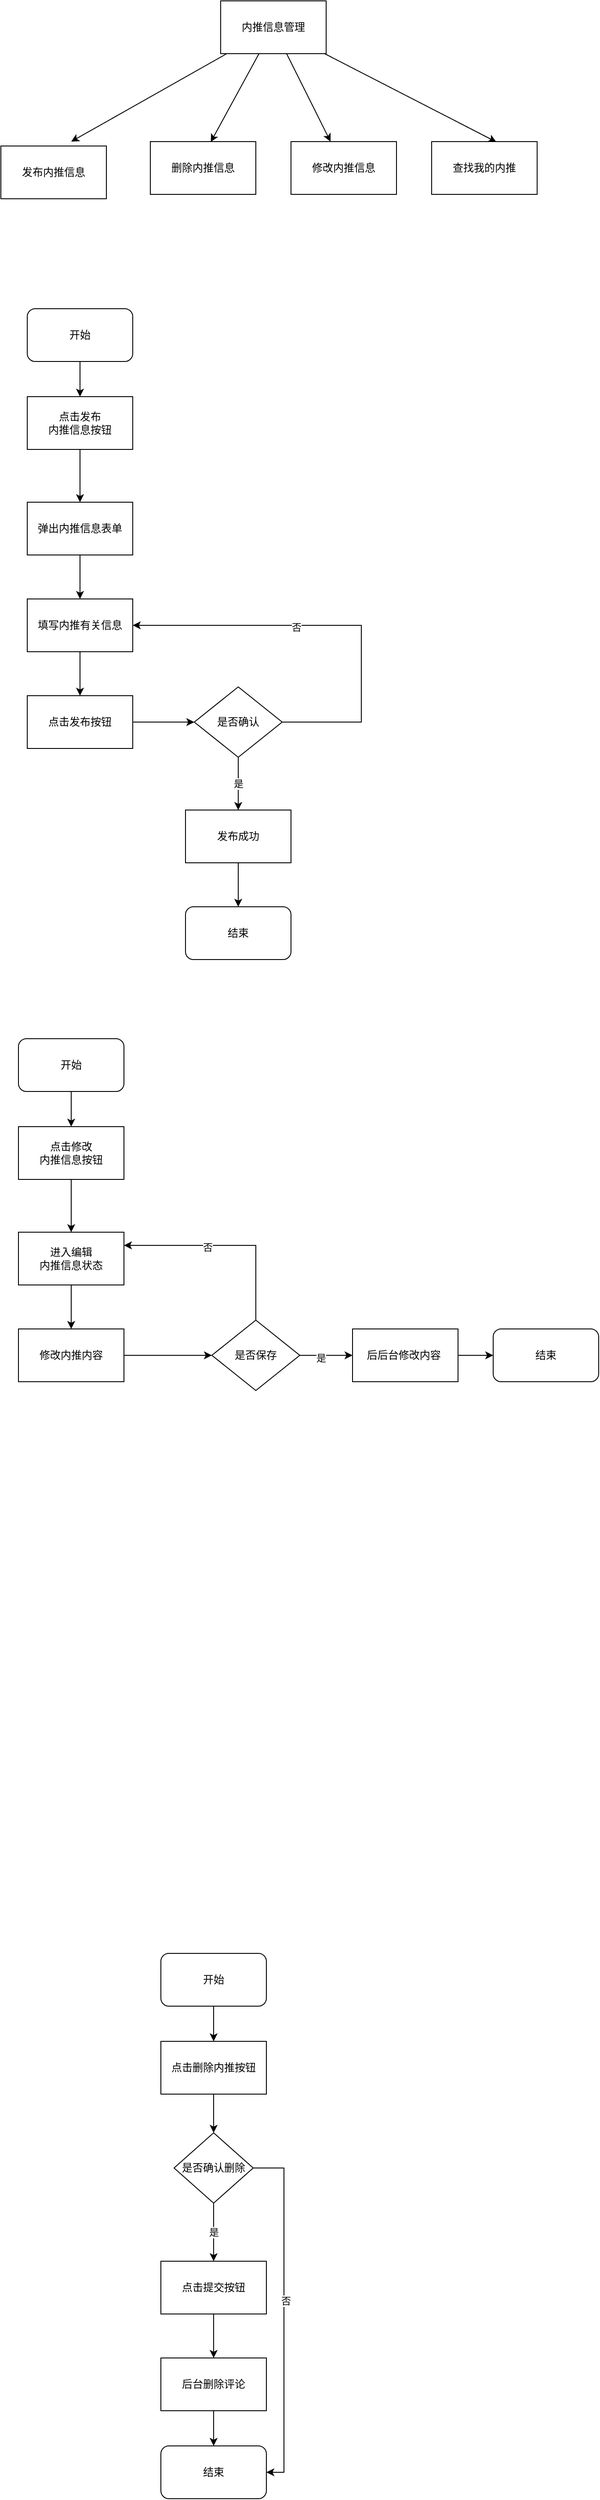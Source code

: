 <mxfile version="14.5.8" type="github">
  <diagram id="1z1bMqlTyCfu2YRDqujE" name="第 1 页">
    <mxGraphModel dx="1504" dy="645" grid="1" gridSize="10" guides="1" tooltips="1" connect="1" arrows="1" fold="1" page="1" pageScale="1" pageWidth="827" pageHeight="1169" math="0" shadow="0">
      <root>
        <mxCell id="0" />
        <mxCell id="1" parent="0" />
        <mxCell id="iBpTE1zQuPHTZ5OQuAOW-15" style="rounded=0;orthogonalLoop=1;jettySize=auto;html=1;" edge="1" parent="1" source="iBpTE1zQuPHTZ5OQuAOW-9">
          <mxGeometry relative="1" as="geometry">
            <mxPoint x="170" y="570" as="targetPoint" />
          </mxGeometry>
        </mxCell>
        <mxCell id="iBpTE1zQuPHTZ5OQuAOW-17" style="edgeStyle=none;rounded=0;orthogonalLoop=1;jettySize=auto;html=1;" edge="1" parent="1" source="iBpTE1zQuPHTZ5OQuAOW-9" target="iBpTE1zQuPHTZ5OQuAOW-12">
          <mxGeometry relative="1" as="geometry" />
        </mxCell>
        <mxCell id="iBpTE1zQuPHTZ5OQuAOW-18" style="edgeStyle=none;rounded=0;orthogonalLoop=1;jettySize=auto;html=1;entryX=0.613;entryY=0.007;entryDx=0;entryDy=0;entryPerimeter=0;" edge="1" parent="1" source="iBpTE1zQuPHTZ5OQuAOW-9" target="iBpTE1zQuPHTZ5OQuAOW-13">
          <mxGeometry relative="1" as="geometry" />
        </mxCell>
        <mxCell id="iBpTE1zQuPHTZ5OQuAOW-19" style="edgeStyle=none;rounded=0;orthogonalLoop=1;jettySize=auto;html=1;entryX=0.573;entryY=0.007;entryDx=0;entryDy=0;entryPerimeter=0;" edge="1" parent="1" source="iBpTE1zQuPHTZ5OQuAOW-9" target="iBpTE1zQuPHTZ5OQuAOW-10">
          <mxGeometry relative="1" as="geometry" />
        </mxCell>
        <mxCell id="iBpTE1zQuPHTZ5OQuAOW-9" value="&lt;span&gt;内推信息管理&lt;/span&gt;" style="rounded=0;whiteSpace=wrap;html=1;" vertex="1" parent="1">
          <mxGeometry x="340" y="410" width="120" height="60" as="geometry" />
        </mxCell>
        <mxCell id="iBpTE1zQuPHTZ5OQuAOW-10" value="删除内推信息" style="rounded=0;whiteSpace=wrap;html=1;" vertex="1" parent="1">
          <mxGeometry x="260" y="570" width="120" height="60" as="geometry" />
        </mxCell>
        <mxCell id="iBpTE1zQuPHTZ5OQuAOW-11" value="发布内推信息" style="rounded=0;whiteSpace=wrap;html=1;" vertex="1" parent="1">
          <mxGeometry x="90" y="575" width="120" height="60" as="geometry" />
        </mxCell>
        <mxCell id="iBpTE1zQuPHTZ5OQuAOW-12" value="修改内推信息" style="rounded=0;whiteSpace=wrap;html=1;" vertex="1" parent="1">
          <mxGeometry x="420" y="570" width="120" height="60" as="geometry" />
        </mxCell>
        <mxCell id="iBpTE1zQuPHTZ5OQuAOW-13" value="&lt;span&gt;查找我的内推&lt;/span&gt;" style="whiteSpace=wrap;html=1;rounded=0;" vertex="1" parent="1">
          <mxGeometry x="580" y="570" width="120" height="60" as="geometry" />
        </mxCell>
        <mxCell id="iBpTE1zQuPHTZ5OQuAOW-20" style="edgeStyle=orthogonalEdgeStyle;rounded=0;orthogonalLoop=1;jettySize=auto;html=1;entryX=0.5;entryY=0;entryDx=0;entryDy=0;" edge="1" parent="1" source="iBpTE1zQuPHTZ5OQuAOW-21" target="iBpTE1zQuPHTZ5OQuAOW-23">
          <mxGeometry relative="1" as="geometry">
            <mxPoint x="180" y="880" as="targetPoint" />
          </mxGeometry>
        </mxCell>
        <mxCell id="iBpTE1zQuPHTZ5OQuAOW-21" value="开始" style="rounded=1;whiteSpace=wrap;html=1;" vertex="1" parent="1">
          <mxGeometry x="120" y="760" width="120" height="60" as="geometry" />
        </mxCell>
        <mxCell id="iBpTE1zQuPHTZ5OQuAOW-22" value="" style="edgeStyle=orthogonalEdgeStyle;rounded=0;orthogonalLoop=1;jettySize=auto;html=1;" edge="1" parent="1" source="iBpTE1zQuPHTZ5OQuAOW-23" target="iBpTE1zQuPHTZ5OQuAOW-25">
          <mxGeometry relative="1" as="geometry" />
        </mxCell>
        <mxCell id="iBpTE1zQuPHTZ5OQuAOW-23" value="点击发布&lt;br&gt;内推信息按钮" style="rounded=0;whiteSpace=wrap;html=1;" vertex="1" parent="1">
          <mxGeometry x="120" y="860" width="120" height="60" as="geometry" />
        </mxCell>
        <mxCell id="iBpTE1zQuPHTZ5OQuAOW-24" value="" style="edgeStyle=orthogonalEdgeStyle;rounded=0;orthogonalLoop=1;jettySize=auto;html=1;" edge="1" parent="1" source="iBpTE1zQuPHTZ5OQuAOW-25" target="iBpTE1zQuPHTZ5OQuAOW-27">
          <mxGeometry relative="1" as="geometry" />
        </mxCell>
        <mxCell id="iBpTE1zQuPHTZ5OQuAOW-25" value="弹出内推信息表单" style="whiteSpace=wrap;html=1;rounded=0;" vertex="1" parent="1">
          <mxGeometry x="120" y="980" width="120" height="60" as="geometry" />
        </mxCell>
        <mxCell id="iBpTE1zQuPHTZ5OQuAOW-26" style="edgeStyle=orthogonalEdgeStyle;rounded=0;orthogonalLoop=1;jettySize=auto;html=1;entryX=0;entryY=0.5;entryDx=0;entryDy=0;exitX=1;exitY=0.5;exitDx=0;exitDy=0;" edge="1" parent="1" source="iBpTE1zQuPHTZ5OQuAOW-41" target="iBpTE1zQuPHTZ5OQuAOW-32">
          <mxGeometry relative="1" as="geometry" />
        </mxCell>
        <mxCell id="iBpTE1zQuPHTZ5OQuAOW-42" value="" style="edgeStyle=none;rounded=0;orthogonalLoop=1;jettySize=auto;html=1;" edge="1" parent="1" source="iBpTE1zQuPHTZ5OQuAOW-27" target="iBpTE1zQuPHTZ5OQuAOW-41">
          <mxGeometry relative="1" as="geometry" />
        </mxCell>
        <mxCell id="iBpTE1zQuPHTZ5OQuAOW-27" value="填写内推有关信息" style="whiteSpace=wrap;html=1;rounded=0;" vertex="1" parent="1">
          <mxGeometry x="120" y="1090" width="120" height="60" as="geometry" />
        </mxCell>
        <mxCell id="iBpTE1zQuPHTZ5OQuAOW-28" style="edgeStyle=orthogonalEdgeStyle;rounded=0;orthogonalLoop=1;jettySize=auto;html=1;entryX=1;entryY=0.5;entryDx=0;entryDy=0;" edge="1" parent="1" source="iBpTE1zQuPHTZ5OQuAOW-32" target="iBpTE1zQuPHTZ5OQuAOW-27">
          <mxGeometry relative="1" as="geometry">
            <Array as="points">
              <mxPoint x="500" y="1230" />
              <mxPoint x="500" y="1120" />
            </Array>
            <mxPoint x="280" y="1070" as="targetPoint" />
          </mxGeometry>
        </mxCell>
        <mxCell id="iBpTE1zQuPHTZ5OQuAOW-29" value="否" style="edgeLabel;html=1;align=center;verticalAlign=middle;resizable=0;points=[];" vertex="1" connectable="0" parent="iBpTE1zQuPHTZ5OQuAOW-28">
          <mxGeometry x="0.192" y="2" relative="1" as="geometry">
            <mxPoint as="offset" />
          </mxGeometry>
        </mxCell>
        <mxCell id="iBpTE1zQuPHTZ5OQuAOW-45" value="是" style="edgeStyle=none;rounded=0;orthogonalLoop=1;jettySize=auto;html=1;entryX=0.5;entryY=0;entryDx=0;entryDy=0;" edge="1" parent="1" source="iBpTE1zQuPHTZ5OQuAOW-32" target="iBpTE1zQuPHTZ5OQuAOW-39">
          <mxGeometry relative="1" as="geometry" />
        </mxCell>
        <mxCell id="iBpTE1zQuPHTZ5OQuAOW-32" value="是否确认" style="rhombus;whiteSpace=wrap;html=1;rounded=0;" vertex="1" parent="1">
          <mxGeometry x="310" y="1190" width="100" height="80" as="geometry" />
        </mxCell>
        <mxCell id="iBpTE1zQuPHTZ5OQuAOW-38" style="edgeStyle=orthogonalEdgeStyle;rounded=0;orthogonalLoop=1;jettySize=auto;html=1;entryX=0.5;entryY=0;entryDx=0;entryDy=0;" edge="1" parent="1" source="iBpTE1zQuPHTZ5OQuAOW-39" target="iBpTE1zQuPHTZ5OQuAOW-40">
          <mxGeometry relative="1" as="geometry" />
        </mxCell>
        <mxCell id="iBpTE1zQuPHTZ5OQuAOW-39" value="发布成功" style="whiteSpace=wrap;html=1;rounded=0;" vertex="1" parent="1">
          <mxGeometry x="300" y="1330" width="120" height="60" as="geometry" />
        </mxCell>
        <mxCell id="iBpTE1zQuPHTZ5OQuAOW-40" value="结束" style="rounded=1;whiteSpace=wrap;html=1;" vertex="1" parent="1">
          <mxGeometry x="300" y="1440" width="120" height="60" as="geometry" />
        </mxCell>
        <mxCell id="iBpTE1zQuPHTZ5OQuAOW-41" value="点击发布按钮" style="whiteSpace=wrap;html=1;rounded=0;" vertex="1" parent="1">
          <mxGeometry x="120" y="1200" width="120" height="60" as="geometry" />
        </mxCell>
        <mxCell id="iBpTE1zQuPHTZ5OQuAOW-47" style="edgeStyle=orthogonalEdgeStyle;rounded=0;orthogonalLoop=1;jettySize=auto;html=1;entryX=0.5;entryY=0;entryDx=0;entryDy=0;" edge="1" parent="1" source="iBpTE1zQuPHTZ5OQuAOW-48" target="iBpTE1zQuPHTZ5OQuAOW-50">
          <mxGeometry relative="1" as="geometry">
            <mxPoint x="170" y="1710" as="targetPoint" />
          </mxGeometry>
        </mxCell>
        <mxCell id="iBpTE1zQuPHTZ5OQuAOW-48" value="开始" style="rounded=1;whiteSpace=wrap;html=1;" vertex="1" parent="1">
          <mxGeometry x="110" y="1590" width="120" height="60" as="geometry" />
        </mxCell>
        <mxCell id="iBpTE1zQuPHTZ5OQuAOW-49" value="" style="edgeStyle=orthogonalEdgeStyle;rounded=0;orthogonalLoop=1;jettySize=auto;html=1;" edge="1" parent="1" source="iBpTE1zQuPHTZ5OQuAOW-50" target="iBpTE1zQuPHTZ5OQuAOW-52">
          <mxGeometry relative="1" as="geometry" />
        </mxCell>
        <mxCell id="iBpTE1zQuPHTZ5OQuAOW-50" value="&lt;span&gt;点击修改&lt;br&gt;内推信息按钮&lt;/span&gt;" style="rounded=0;whiteSpace=wrap;html=1;" vertex="1" parent="1">
          <mxGeometry x="110" y="1690" width="120" height="60" as="geometry" />
        </mxCell>
        <mxCell id="iBpTE1zQuPHTZ5OQuAOW-51" value="" style="edgeStyle=orthogonalEdgeStyle;rounded=0;orthogonalLoop=1;jettySize=auto;html=1;" edge="1" parent="1" source="iBpTE1zQuPHTZ5OQuAOW-52" target="iBpTE1zQuPHTZ5OQuAOW-54">
          <mxGeometry relative="1" as="geometry" />
        </mxCell>
        <mxCell id="iBpTE1zQuPHTZ5OQuAOW-52" value="进入编辑&lt;br&gt;内推信息状态" style="whiteSpace=wrap;html=1;rounded=0;" vertex="1" parent="1">
          <mxGeometry x="110" y="1810" width="120" height="60" as="geometry" />
        </mxCell>
        <mxCell id="iBpTE1zQuPHTZ5OQuAOW-53" value="" style="edgeStyle=orthogonalEdgeStyle;rounded=0;orthogonalLoop=1;jettySize=auto;html=1;entryX=0;entryY=0.5;entryDx=0;entryDy=0;" edge="1" parent="1" source="iBpTE1zQuPHTZ5OQuAOW-54" target="iBpTE1zQuPHTZ5OQuAOW-59">
          <mxGeometry relative="1" as="geometry">
            <mxPoint x="280.0" y="1950.0" as="targetPoint" />
          </mxGeometry>
        </mxCell>
        <mxCell id="iBpTE1zQuPHTZ5OQuAOW-54" value="修改内推内容" style="whiteSpace=wrap;html=1;rounded=0;" vertex="1" parent="1">
          <mxGeometry x="110" y="1920" width="120" height="60" as="geometry" />
        </mxCell>
        <mxCell id="iBpTE1zQuPHTZ5OQuAOW-55" style="edgeStyle=orthogonalEdgeStyle;rounded=0;orthogonalLoop=1;jettySize=auto;html=1;entryX=1;entryY=0.25;entryDx=0;entryDy=0;" edge="1" parent="1" source="iBpTE1zQuPHTZ5OQuAOW-59" target="iBpTE1zQuPHTZ5OQuAOW-52">
          <mxGeometry relative="1" as="geometry">
            <Array as="points">
              <mxPoint x="380" y="1825" />
            </Array>
          </mxGeometry>
        </mxCell>
        <mxCell id="iBpTE1zQuPHTZ5OQuAOW-56" value="否" style="edgeLabel;html=1;align=center;verticalAlign=middle;resizable=0;points=[];" vertex="1" connectable="0" parent="iBpTE1zQuPHTZ5OQuAOW-55">
          <mxGeometry x="0.192" y="2" relative="1" as="geometry">
            <mxPoint as="offset" />
          </mxGeometry>
        </mxCell>
        <mxCell id="iBpTE1zQuPHTZ5OQuAOW-57" value="" style="edgeStyle=orthogonalEdgeStyle;rounded=0;orthogonalLoop=1;jettySize=auto;html=1;" edge="1" parent="1" source="iBpTE1zQuPHTZ5OQuAOW-59" target="iBpTE1zQuPHTZ5OQuAOW-61">
          <mxGeometry relative="1" as="geometry" />
        </mxCell>
        <mxCell id="iBpTE1zQuPHTZ5OQuAOW-58" value="是" style="edgeLabel;html=1;align=center;verticalAlign=middle;resizable=0;points=[];" vertex="1" connectable="0" parent="iBpTE1zQuPHTZ5OQuAOW-57">
          <mxGeometry x="-0.211" y="-3" relative="1" as="geometry">
            <mxPoint as="offset" />
          </mxGeometry>
        </mxCell>
        <mxCell id="iBpTE1zQuPHTZ5OQuAOW-59" value="是否保存" style="rhombus;whiteSpace=wrap;html=1;rounded=0;" vertex="1" parent="1">
          <mxGeometry x="330" y="1910" width="100" height="80" as="geometry" />
        </mxCell>
        <mxCell id="iBpTE1zQuPHTZ5OQuAOW-60" value="" style="edgeStyle=orthogonalEdgeStyle;rounded=0;orthogonalLoop=1;jettySize=auto;html=1;" edge="1" parent="1" source="iBpTE1zQuPHTZ5OQuAOW-61" target="iBpTE1zQuPHTZ5OQuAOW-62">
          <mxGeometry relative="1" as="geometry" />
        </mxCell>
        <mxCell id="iBpTE1zQuPHTZ5OQuAOW-61" value="后后台修改内容&amp;nbsp;" style="whiteSpace=wrap;html=1;rounded=0;" vertex="1" parent="1">
          <mxGeometry x="490" y="1920" width="120" height="60" as="geometry" />
        </mxCell>
        <mxCell id="iBpTE1zQuPHTZ5OQuAOW-62" value="结束" style="rounded=1;whiteSpace=wrap;html=1;" vertex="1" parent="1">
          <mxGeometry x="650" y="1920" width="120" height="60" as="geometry" />
        </mxCell>
        <mxCell id="iBpTE1zQuPHTZ5OQuAOW-79" style="edgeStyle=orthogonalEdgeStyle;rounded=0;orthogonalLoop=1;jettySize=auto;html=1;entryX=0.5;entryY=0;entryDx=0;entryDy=0;" edge="1" parent="1" source="iBpTE1zQuPHTZ5OQuAOW-80" target="iBpTE1zQuPHTZ5OQuAOW-82">
          <mxGeometry relative="1" as="geometry">
            <mxPoint x="332" y="2750" as="targetPoint" />
          </mxGeometry>
        </mxCell>
        <mxCell id="iBpTE1zQuPHTZ5OQuAOW-80" value="开始" style="rounded=1;whiteSpace=wrap;html=1;" vertex="1" parent="1">
          <mxGeometry x="272" y="2630" width="120" height="60" as="geometry" />
        </mxCell>
        <mxCell id="iBpTE1zQuPHTZ5OQuAOW-81" value="" style="edgeStyle=orthogonalEdgeStyle;rounded=0;orthogonalLoop=1;jettySize=auto;html=1;" edge="1" parent="1" source="iBpTE1zQuPHTZ5OQuAOW-82" target="iBpTE1zQuPHTZ5OQuAOW-88">
          <mxGeometry relative="1" as="geometry" />
        </mxCell>
        <mxCell id="iBpTE1zQuPHTZ5OQuAOW-82" value="点击删除内推按钮" style="rounded=0;whiteSpace=wrap;html=1;" vertex="1" parent="1">
          <mxGeometry x="272" y="2730" width="120" height="60" as="geometry" />
        </mxCell>
        <mxCell id="iBpTE1zQuPHTZ5OQuAOW-83" value="" style="edgeStyle=orthogonalEdgeStyle;rounded=0;orthogonalLoop=1;jettySize=auto;html=1;" edge="1" parent="1" source="iBpTE1zQuPHTZ5OQuAOW-84" target="iBpTE1zQuPHTZ5OQuAOW-90">
          <mxGeometry relative="1" as="geometry" />
        </mxCell>
        <mxCell id="iBpTE1zQuPHTZ5OQuAOW-84" value="点击提交按钮" style="whiteSpace=wrap;html=1;rounded=0;" vertex="1" parent="1">
          <mxGeometry x="272" y="2980" width="120" height="60" as="geometry" />
        </mxCell>
        <mxCell id="iBpTE1zQuPHTZ5OQuAOW-85" value="是" style="edgeStyle=orthogonalEdgeStyle;rounded=0;orthogonalLoop=1;jettySize=auto;html=1;entryX=0.5;entryY=0;entryDx=0;entryDy=0;" edge="1" parent="1" source="iBpTE1zQuPHTZ5OQuAOW-88" target="iBpTE1zQuPHTZ5OQuAOW-84">
          <mxGeometry relative="1" as="geometry" />
        </mxCell>
        <mxCell id="iBpTE1zQuPHTZ5OQuAOW-94" style="edgeStyle=orthogonalEdgeStyle;rounded=0;orthogonalLoop=1;jettySize=auto;html=1;entryX=1;entryY=0.5;entryDx=0;entryDy=0;" edge="1" parent="1" source="iBpTE1zQuPHTZ5OQuAOW-88" target="iBpTE1zQuPHTZ5OQuAOW-91">
          <mxGeometry relative="1" as="geometry">
            <mxPoint x="641.81" y="2874" as="targetPoint" />
            <Array as="points">
              <mxPoint x="412" y="2874" />
              <mxPoint x="412" y="3220" />
            </Array>
          </mxGeometry>
        </mxCell>
        <mxCell id="iBpTE1zQuPHTZ5OQuAOW-95" value="否" style="edgeLabel;html=1;align=center;verticalAlign=middle;resizable=0;points=[];" vertex="1" connectable="0" parent="iBpTE1zQuPHTZ5OQuAOW-94">
          <mxGeometry x="-0.08" y="2" relative="1" as="geometry">
            <mxPoint y="1" as="offset" />
          </mxGeometry>
        </mxCell>
        <mxCell id="iBpTE1zQuPHTZ5OQuAOW-88" value="&lt;span&gt;是否确认删除&lt;/span&gt;" style="rhombus;whiteSpace=wrap;html=1;rounded=0;" vertex="1" parent="1">
          <mxGeometry x="287" y="2834" width="90" height="80" as="geometry" />
        </mxCell>
        <mxCell id="iBpTE1zQuPHTZ5OQuAOW-89" style="edgeStyle=orthogonalEdgeStyle;rounded=0;orthogonalLoop=1;jettySize=auto;html=1;entryX=0.5;entryY=0;entryDx=0;entryDy=0;" edge="1" parent="1" source="iBpTE1zQuPHTZ5OQuAOW-90" target="iBpTE1zQuPHTZ5OQuAOW-91">
          <mxGeometry relative="1" as="geometry">
            <mxPoint x="332" y="3210" as="targetPoint" />
          </mxGeometry>
        </mxCell>
        <mxCell id="iBpTE1zQuPHTZ5OQuAOW-90" value="后台删除评论" style="whiteSpace=wrap;html=1;rounded=0;" vertex="1" parent="1">
          <mxGeometry x="272" y="3090" width="120" height="60" as="geometry" />
        </mxCell>
        <mxCell id="iBpTE1zQuPHTZ5OQuAOW-91" value="结束" style="rounded=1;whiteSpace=wrap;html=1;" vertex="1" parent="1">
          <mxGeometry x="272" y="3190" width="120" height="60" as="geometry" />
        </mxCell>
      </root>
    </mxGraphModel>
  </diagram>
</mxfile>
